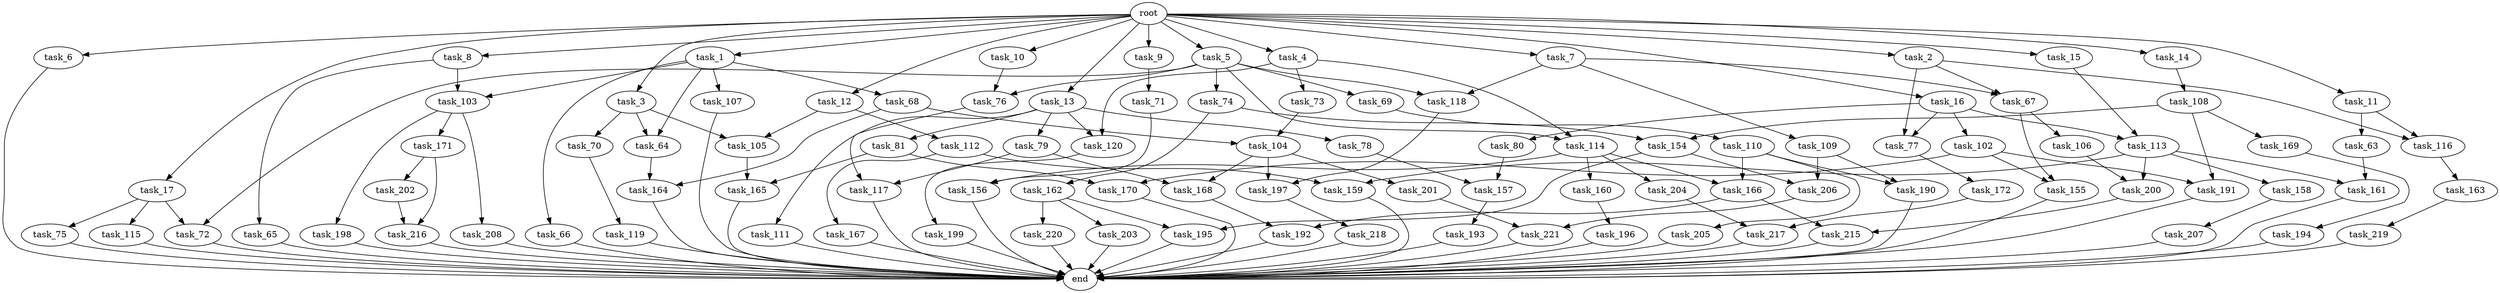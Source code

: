digraph G {
  root [size="0.000000"];
  task_1 [size="2.048000"];
  task_2 [size="2.048000"];
  task_3 [size="2.048000"];
  task_4 [size="2.048000"];
  task_5 [size="2.048000"];
  task_6 [size="2.048000"];
  task_7 [size="2.048000"];
  task_8 [size="2.048000"];
  task_9 [size="2.048000"];
  task_10 [size="2.048000"];
  task_11 [size="2.048000"];
  task_12 [size="2.048000"];
  task_13 [size="2.048000"];
  task_14 [size="2.048000"];
  task_15 [size="2.048000"];
  task_16 [size="2.048000"];
  task_17 [size="2.048000"];
  task_63 [size="841813590.016000"];
  task_64 [size="704374636.544000"];
  task_65 [size="1717986918.400000"];
  task_66 [size="274877906.944000"];
  task_67 [size="3109556322.304000"];
  task_68 [size="274877906.944000"];
  task_69 [size="618475290.624000"];
  task_70 [size="429496729.600000"];
  task_71 [size="1391569403.904000"];
  task_72 [size="1047972020.224000"];
  task_73 [size="154618822.656000"];
  task_74 [size="618475290.624000"];
  task_75 [size="429496729.600000"];
  task_76 [size="2336462209.024000"];
  task_77 [size="1546188226.560000"];
  task_78 [size="274877906.944000"];
  task_79 [size="274877906.944000"];
  task_80 [size="154618822.656000"];
  task_81 [size="274877906.944000"];
  task_102 [size="154618822.656000"];
  task_103 [size="1992864825.344000"];
  task_104 [size="1254130450.432000"];
  task_105 [size="1047972020.224000"];
  task_106 [size="841813590.016000"];
  task_107 [size="274877906.944000"];
  task_108 [size="1717986918.400000"];
  task_109 [size="1717986918.400000"];
  task_110 [size="841813590.016000"];
  task_111 [size="274877906.944000"];
  task_112 [size="618475290.624000"];
  task_113 [size="773094113.280000"];
  task_114 [size="773094113.280000"];
  task_115 [size="429496729.600000"];
  task_116 [size="2233382993.920000"];
  task_117 [size="1460288880.640000"];
  task_118 [size="2336462209.024000"];
  task_119 [size="154618822.656000"];
  task_120 [size="429496729.600000"];
  task_154 [size="1254130450.432000"];
  task_155 [size="910533066.752000"];
  task_156 [size="1786706395.136000"];
  task_157 [size="2147483648.000000"];
  task_158 [size="1099511627.776000"];
  task_159 [size="1374389534.720000"];
  task_160 [size="1717986918.400000"];
  task_161 [size="1254130450.432000"];
  task_162 [size="154618822.656000"];
  task_163 [size="1391569403.904000"];
  task_164 [size="996432412.672000"];
  task_165 [size="1116691496.960000"];
  task_166 [size="1786706395.136000"];
  task_167 [size="274877906.944000"];
  task_168 [size="996432412.672000"];
  task_169 [size="1099511627.776000"];
  task_170 [size="343597383.680000"];
  task_171 [size="1717986918.400000"];
  task_172 [size="618475290.624000"];
  task_190 [size="137438953.472000"];
  task_191 [size="1168231104.512000"];
  task_192 [size="2010044694.528000"];
  task_193 [size="618475290.624000"];
  task_194 [size="274877906.944000"];
  task_195 [size="1374389534.720000"];
  task_196 [size="154618822.656000"];
  task_197 [size="429496729.600000"];
  task_198 [size="1717986918.400000"];
  task_199 [size="841813590.016000"];
  task_200 [size="1168231104.512000"];
  task_201 [size="154618822.656000"];
  task_202 [size="274877906.944000"];
  task_203 [size="1099511627.776000"];
  task_204 [size="1717986918.400000"];
  task_205 [size="68719476.736000"];
  task_206 [size="343597383.680000"];
  task_207 [size="154618822.656000"];
  task_208 [size="1717986918.400000"];
  task_215 [size="2336462209.024000"];
  task_216 [size="549755813.888000"];
  task_217 [size="2233382993.920000"];
  task_218 [size="1391569403.904000"];
  task_219 [size="1099511627.776000"];
  task_220 [size="1099511627.776000"];
  task_221 [size="893353197.568000"];
  end [size="0.000000"];

  root -> task_1 [size="1.000000"];
  root -> task_2 [size="1.000000"];
  root -> task_3 [size="1.000000"];
  root -> task_4 [size="1.000000"];
  root -> task_5 [size="1.000000"];
  root -> task_6 [size="1.000000"];
  root -> task_7 [size="1.000000"];
  root -> task_8 [size="1.000000"];
  root -> task_9 [size="1.000000"];
  root -> task_10 [size="1.000000"];
  root -> task_11 [size="1.000000"];
  root -> task_12 [size="1.000000"];
  root -> task_13 [size="1.000000"];
  root -> task_14 [size="1.000000"];
  root -> task_15 [size="1.000000"];
  root -> task_16 [size="1.000000"];
  root -> task_17 [size="1.000000"];
  task_1 -> task_64 [size="134217728.000000"];
  task_1 -> task_66 [size="134217728.000000"];
  task_1 -> task_68 [size="134217728.000000"];
  task_1 -> task_103 [size="134217728.000000"];
  task_1 -> task_107 [size="134217728.000000"];
  task_2 -> task_67 [size="679477248.000000"];
  task_2 -> task_77 [size="679477248.000000"];
  task_2 -> task_116 [size="679477248.000000"];
  task_3 -> task_64 [size="209715200.000000"];
  task_3 -> task_70 [size="209715200.000000"];
  task_3 -> task_105 [size="209715200.000000"];
  task_4 -> task_73 [size="75497472.000000"];
  task_4 -> task_114 [size="75497472.000000"];
  task_4 -> task_120 [size="75497472.000000"];
  task_5 -> task_69 [size="301989888.000000"];
  task_5 -> task_72 [size="301989888.000000"];
  task_5 -> task_74 [size="301989888.000000"];
  task_5 -> task_76 [size="301989888.000000"];
  task_5 -> task_114 [size="301989888.000000"];
  task_5 -> task_118 [size="301989888.000000"];
  task_6 -> end [size="1.000000"];
  task_7 -> task_67 [size="838860800.000000"];
  task_7 -> task_109 [size="838860800.000000"];
  task_7 -> task_118 [size="838860800.000000"];
  task_8 -> task_65 [size="838860800.000000"];
  task_8 -> task_103 [size="838860800.000000"];
  task_9 -> task_71 [size="679477248.000000"];
  task_10 -> task_76 [size="838860800.000000"];
  task_11 -> task_63 [size="411041792.000000"];
  task_11 -> task_116 [size="411041792.000000"];
  task_12 -> task_105 [size="301989888.000000"];
  task_12 -> task_112 [size="301989888.000000"];
  task_13 -> task_78 [size="134217728.000000"];
  task_13 -> task_79 [size="134217728.000000"];
  task_13 -> task_81 [size="134217728.000000"];
  task_13 -> task_111 [size="134217728.000000"];
  task_13 -> task_120 [size="134217728.000000"];
  task_14 -> task_108 [size="838860800.000000"];
  task_15 -> task_113 [size="301989888.000000"];
  task_16 -> task_77 [size="75497472.000000"];
  task_16 -> task_80 [size="75497472.000000"];
  task_16 -> task_102 [size="75497472.000000"];
  task_16 -> task_113 [size="75497472.000000"];
  task_17 -> task_72 [size="209715200.000000"];
  task_17 -> task_75 [size="209715200.000000"];
  task_17 -> task_115 [size="209715200.000000"];
  task_63 -> task_161 [size="75497472.000000"];
  task_64 -> task_164 [size="411041792.000000"];
  task_65 -> end [size="1.000000"];
  task_66 -> end [size="1.000000"];
  task_67 -> task_106 [size="411041792.000000"];
  task_67 -> task_155 [size="411041792.000000"];
  task_68 -> task_104 [size="75497472.000000"];
  task_68 -> task_164 [size="75497472.000000"];
  task_69 -> task_110 [size="411041792.000000"];
  task_70 -> task_119 [size="75497472.000000"];
  task_71 -> task_156 [size="33554432.000000"];
  task_72 -> end [size="1.000000"];
  task_73 -> task_104 [size="536870912.000000"];
  task_74 -> task_154 [size="75497472.000000"];
  task_74 -> task_162 [size="75497472.000000"];
  task_75 -> end [size="1.000000"];
  task_76 -> task_117 [size="301989888.000000"];
  task_77 -> task_172 [size="301989888.000000"];
  task_78 -> task_157 [size="838860800.000000"];
  task_79 -> task_117 [size="411041792.000000"];
  task_79 -> task_168 [size="411041792.000000"];
  task_80 -> task_157 [size="209715200.000000"];
  task_81 -> task_165 [size="134217728.000000"];
  task_81 -> task_170 [size="134217728.000000"];
  task_102 -> task_155 [size="33554432.000000"];
  task_102 -> task_170 [size="33554432.000000"];
  task_102 -> task_191 [size="33554432.000000"];
  task_103 -> task_171 [size="838860800.000000"];
  task_103 -> task_198 [size="838860800.000000"];
  task_103 -> task_208 [size="838860800.000000"];
  task_104 -> task_168 [size="75497472.000000"];
  task_104 -> task_197 [size="75497472.000000"];
  task_104 -> task_201 [size="75497472.000000"];
  task_105 -> task_165 [size="411041792.000000"];
  task_106 -> task_200 [size="33554432.000000"];
  task_107 -> end [size="1.000000"];
  task_108 -> task_154 [size="536870912.000000"];
  task_108 -> task_169 [size="536870912.000000"];
  task_108 -> task_191 [size="536870912.000000"];
  task_109 -> task_190 [size="33554432.000000"];
  task_109 -> task_206 [size="33554432.000000"];
  task_110 -> task_166 [size="33554432.000000"];
  task_110 -> task_190 [size="33554432.000000"];
  task_110 -> task_205 [size="33554432.000000"];
  task_111 -> end [size="1.000000"];
  task_112 -> task_159 [size="134217728.000000"];
  task_112 -> task_167 [size="134217728.000000"];
  task_113 -> task_158 [size="536870912.000000"];
  task_113 -> task_159 [size="536870912.000000"];
  task_113 -> task_161 [size="536870912.000000"];
  task_113 -> task_200 [size="536870912.000000"];
  task_114 -> task_156 [size="838860800.000000"];
  task_114 -> task_160 [size="838860800.000000"];
  task_114 -> task_166 [size="838860800.000000"];
  task_114 -> task_204 [size="838860800.000000"];
  task_115 -> end [size="1.000000"];
  task_116 -> task_163 [size="679477248.000000"];
  task_117 -> end [size="1.000000"];
  task_118 -> task_197 [size="134217728.000000"];
  task_119 -> end [size="1.000000"];
  task_120 -> task_199 [size="411041792.000000"];
  task_154 -> task_195 [size="134217728.000000"];
  task_154 -> task_206 [size="134217728.000000"];
  task_155 -> end [size="1.000000"];
  task_156 -> end [size="1.000000"];
  task_157 -> task_193 [size="301989888.000000"];
  task_158 -> task_207 [size="75497472.000000"];
  task_159 -> end [size="1.000000"];
  task_160 -> task_196 [size="75497472.000000"];
  task_161 -> end [size="1.000000"];
  task_162 -> task_195 [size="536870912.000000"];
  task_162 -> task_203 [size="536870912.000000"];
  task_162 -> task_220 [size="536870912.000000"];
  task_163 -> task_219 [size="536870912.000000"];
  task_164 -> end [size="1.000000"];
  task_165 -> end [size="1.000000"];
  task_166 -> task_192 [size="301989888.000000"];
  task_166 -> task_215 [size="301989888.000000"];
  task_167 -> end [size="1.000000"];
  task_168 -> task_192 [size="679477248.000000"];
  task_169 -> task_194 [size="134217728.000000"];
  task_170 -> end [size="1.000000"];
  task_171 -> task_202 [size="134217728.000000"];
  task_171 -> task_216 [size="134217728.000000"];
  task_172 -> task_217 [size="411041792.000000"];
  task_190 -> end [size="1.000000"];
  task_191 -> end [size="1.000000"];
  task_192 -> end [size="1.000000"];
  task_193 -> end [size="1.000000"];
  task_194 -> end [size="1.000000"];
  task_195 -> end [size="1.000000"];
  task_196 -> end [size="1.000000"];
  task_197 -> task_218 [size="679477248.000000"];
  task_198 -> end [size="1.000000"];
  task_199 -> end [size="1.000000"];
  task_200 -> task_215 [size="838860800.000000"];
  task_201 -> task_221 [size="301989888.000000"];
  task_202 -> task_216 [size="134217728.000000"];
  task_203 -> end [size="1.000000"];
  task_204 -> task_217 [size="679477248.000000"];
  task_205 -> end [size="1.000000"];
  task_206 -> task_221 [size="134217728.000000"];
  task_207 -> end [size="1.000000"];
  task_208 -> end [size="1.000000"];
  task_215 -> end [size="1.000000"];
  task_216 -> end [size="1.000000"];
  task_217 -> end [size="1.000000"];
  task_218 -> end [size="1.000000"];
  task_219 -> end [size="1.000000"];
  task_220 -> end [size="1.000000"];
  task_221 -> end [size="1.000000"];
}
